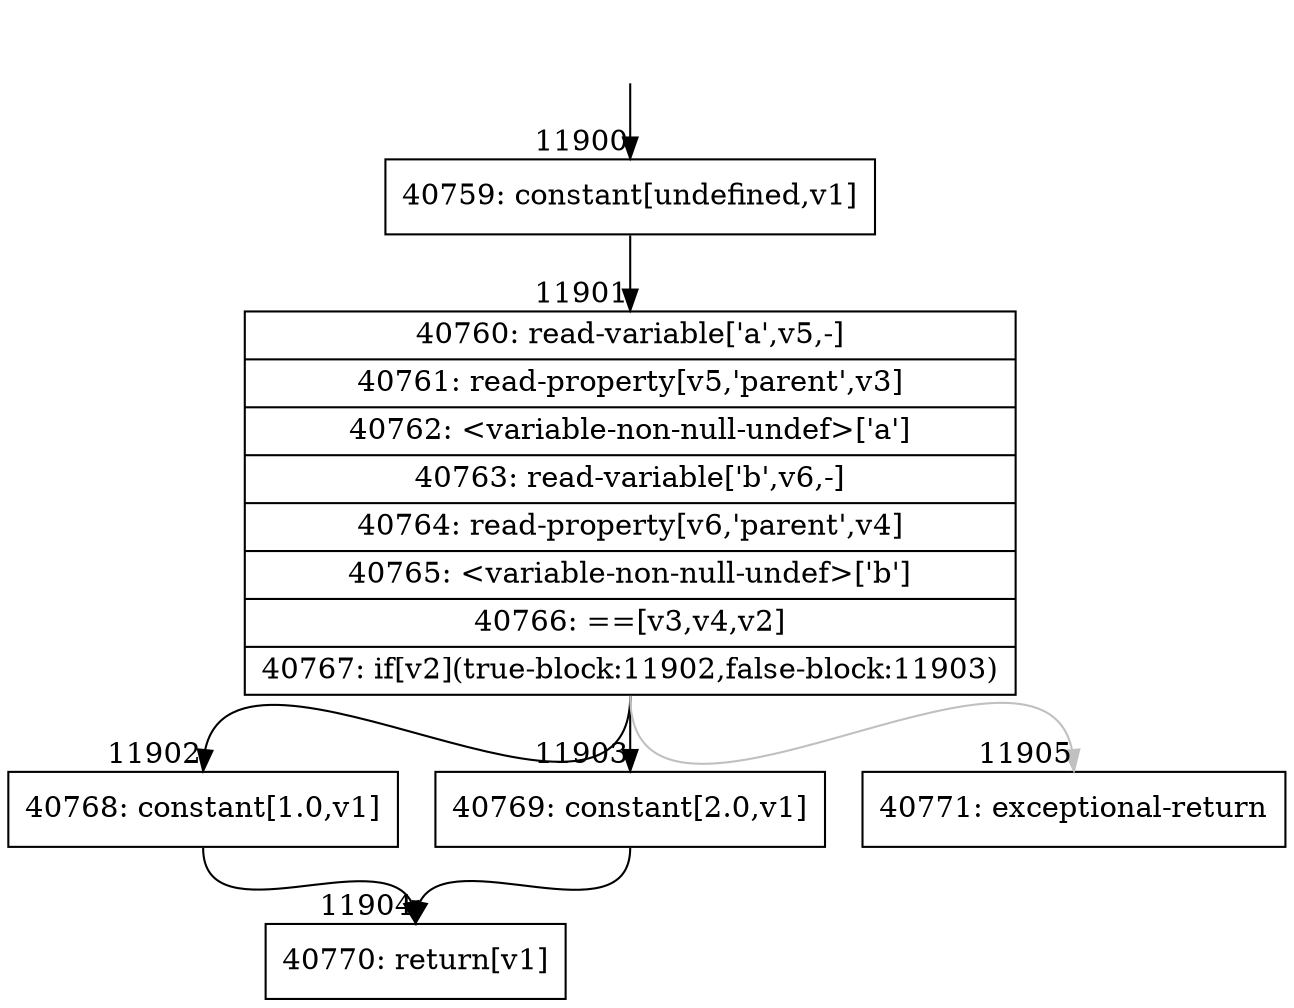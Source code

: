 digraph {
rankdir="TD"
BB_entry1095[shape=none,label=""];
BB_entry1095 -> BB11900 [tailport=s, headport=n, headlabel="    11900"]
BB11900 [shape=record label="{40759: constant[undefined,v1]}" ] 
BB11900 -> BB11901 [tailport=s, headport=n, headlabel="      11901"]
BB11901 [shape=record label="{40760: read-variable['a',v5,-]|40761: read-property[v5,'parent',v3]|40762: \<variable-non-null-undef\>['a']|40763: read-variable['b',v6,-]|40764: read-property[v6,'parent',v4]|40765: \<variable-non-null-undef\>['b']|40766: ==[v3,v4,v2]|40767: if[v2](true-block:11902,false-block:11903)}" ] 
BB11901 -> BB11902 [tailport=s, headport=n, headlabel="      11902"]
BB11901 -> BB11903 [tailport=s, headport=n, headlabel="      11903"]
BB11901 -> BB11905 [tailport=s, headport=n, color=gray, headlabel="      11905"]
BB11902 [shape=record label="{40768: constant[1.0,v1]}" ] 
BB11902 -> BB11904 [tailport=s, headport=n, headlabel="      11904"]
BB11903 [shape=record label="{40769: constant[2.0,v1]}" ] 
BB11903 -> BB11904 [tailport=s, headport=n]
BB11904 [shape=record label="{40770: return[v1]}" ] 
BB11905 [shape=record label="{40771: exceptional-return}" ] 
//#$~ 7132
}
